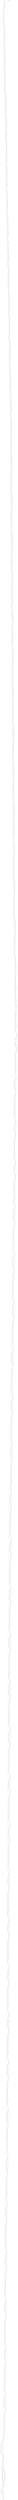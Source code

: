 digraph finite_state_machine {
    label = "mozjpeg.wasm - function 207"
    labelloc =  t
    labelfontsize = 16
    labelfontcolor = black
    labelfontname = "Helvetica"
    node [shape = doublecircle]; 0 E ;
    node [shape = circle];
    0 -> 1[label="block"];
    1 -> 2[label="block"];
    2 -> 3[label="if"];
    2 -> 4[label="~if"];
    3 -> 6[label="br"];
    4 -> 5[label="end"];
    5 -> 6[label="end"];
    6 -> 7[label="~br_if"];
    6 -> 12[label="br_if"];
    7 -> 8[label="if"];
    7 -> 8[label="~if"];
    8 -> 9[label="else"];
    9 -> 10[label="end"];
    10 -> 11[label="~br_if"];
    10 -> 12[label="br_if"];
    11 -> 12[label="end"];
    12 -> 13[label="block"];
    13 -> 14[label="~br_if"];
    13 -> 21[label="br_if"];
    14 -> 15[label="if"];
    14 -> 15[label="~if"];
    15 -> 16[label="else"];
    16 -> 17[label="end"];
    17 -> 18[label="if"];
    17 -> 19[label="~if"];
    18 -> 21[label="br"];
    19 -> 20[label="end"];
    20 -> 21[label="end"];
    21 -> 22[label="block"];
    22 -> 23[label="if"];
    22 -> 24[label="~if"];
    23 -> 42[label="br"];
    24 -> 25[label="end"];
    25 -> 26[label="block"];
    26 -> 27[label="~br_if"];
    26 -> 34[label="br_if"];
    27 -> 28[label="if"];
    27 -> 28[label="~if"];
    28 -> 29[label="else"];
    29 -> 30[label="end"];
    30 -> 31[label="if"];
    30 -> 32[label="~if"];
    31 -> 34[label="br"];
    32 -> 33[label="end"];
    33 -> 34[label="end"];
    34 -> 35[label="~br_if"];
    34 -> 42[label="br_if"];
    35 -> 36[label="if"];
    35 -> 36[label="~if"];
    36 -> 37[label="else"];
    37 -> 38[label="end"];
    38 -> 39[label="if"];
    38 -> 40[label="~if"];
    39 -> 42[label="br"];
    40 -> 41[label="end"];
    41 -> 42[label="end"];
    42 -> 43[label="block"];
    43 -> 44[label="if"];
    43 -> 45[label="~if"];
    44 -> 63[label="br"];
    45 -> 46[label="end"];
    46 -> 47[label="block"];
    47 -> 48[label="~br_if"];
    47 -> 55[label="br_if"];
    48 -> 49[label="if"];
    48 -> 49[label="~if"];
    49 -> 50[label="else"];
    50 -> 51[label="end"];
    51 -> 52[label="if"];
    51 -> 53[label="~if"];
    52 -> 55[label="br"];
    53 -> 54[label="end"];
    54 -> 55[label="end"];
    55 -> 56[label="~br_if"];
    55 -> 63[label="br_if"];
    56 -> 57[label="if"];
    56 -> 57[label="~if"];
    57 -> 58[label="else"];
    58 -> 59[label="end"];
    59 -> 60[label="if"];
    59 -> 61[label="~if"];
    60 -> 63[label="br"];
    61 -> 62[label="end"];
    62 -> 63[label="end"];
    63 -> 64[label="block"];
    64 -> 65[label="if"];
    64 -> 66[label="~if"];
    65 -> 84[label="br"];
    66 -> 67[label="end"];
    67 -> 68[label="block"];
    68 -> 69[label="~br_if"];
    68 -> 76[label="br_if"];
    69 -> 70[label="if"];
    69 -> 70[label="~if"];
    70 -> 71[label="else"];
    71 -> 72[label="end"];
    72 -> 73[label="if"];
    72 -> 74[label="~if"];
    73 -> 76[label="br"];
    74 -> 75[label="end"];
    75 -> 76[label="end"];
    76 -> 77[label="~br_if"];
    76 -> 84[label="br_if"];
    77 -> 78[label="if"];
    77 -> 78[label="~if"];
    78 -> 79[label="else"];
    79 -> 80[label="end"];
    80 -> 81[label="if"];
    80 -> 82[label="~if"];
    81 -> 84[label="br"];
    82 -> 83[label="end"];
    83 -> 84[label="end"];
    84 -> 85[label="block"];
    85 -> 86[label="if"];
    85 -> 87[label="~if"];
    86 -> 105[label="br"];
    87 -> 88[label="end"];
    88 -> 89[label="block"];
    89 -> 90[label="~br_if"];
    89 -> 97[label="br_if"];
    90 -> 91[label="if"];
    90 -> 91[label="~if"];
    91 -> 92[label="else"];
    92 -> 93[label="end"];
    93 -> 94[label="if"];
    93 -> 95[label="~if"];
    94 -> 97[label="br"];
    95 -> 96[label="end"];
    96 -> 97[label="end"];
    97 -> 98[label="~br_if"];
    97 -> 105[label="br_if"];
    98 -> 99[label="if"];
    98 -> 99[label="~if"];
    99 -> 100[label="else"];
    100 -> 101[label="end"];
    101 -> 102[label="if"];
    101 -> 103[label="~if"];
    102 -> 105[label="br"];
    103 -> 104[label="end"];
    104 -> 105[label="end"];
    105 -> 106[label="block"];
    106 -> 107[label="if"];
    106 -> 108[label="~if"];
    107 -> 126[label="br"];
    108 -> 109[label="end"];
    109 -> 110[label="block"];
    110 -> 111[label="~br_if"];
    110 -> 118[label="br_if"];
    111 -> 112[label="if"];
    111 -> 112[label="~if"];
    112 -> 113[label="else"];
    113 -> 114[label="end"];
    114 -> 115[label="if"];
    114 -> 116[label="~if"];
    115 -> 118[label="br"];
    116 -> 117[label="end"];
    117 -> 118[label="end"];
    118 -> 119[label="~br_if"];
    118 -> 126[label="br_if"];
    119 -> 120[label="if"];
    119 -> 120[label="~if"];
    120 -> 121[label="else"];
    121 -> 122[label="end"];
    122 -> 123[label="if"];
    122 -> 124[label="~if"];
    123 -> 126[label="br"];
    124 -> 125[label="end"];
    125 -> 126[label="end"];
    126 -> 127[label="block"];
    127 -> 128[label="if"];
    127 -> 129[label="~if"];
    128 -> 147[label="br"];
    129 -> 130[label="end"];
    130 -> 131[label="block"];
    131 -> 132[label="~br_if"];
    131 -> 139[label="br_if"];
    132 -> 133[label="if"];
    132 -> 133[label="~if"];
    133 -> 134[label="else"];
    134 -> 135[label="end"];
    135 -> 136[label="if"];
    135 -> 137[label="~if"];
    136 -> 139[label="br"];
    137 -> 138[label="end"];
    138 -> 139[label="end"];
    139 -> 140[label="~br_if"];
    139 -> 147[label="br_if"];
    140 -> 141[label="if"];
    140 -> 141[label="~if"];
    141 -> 142[label="else"];
    142 -> 143[label="end"];
    143 -> 144[label="if"];
    143 -> 145[label="~if"];
    144 -> 147[label="br"];
    145 -> 146[label="end"];
    146 -> 147[label="end"];
    147 -> 148[label="block"];
    148 -> 149[label="if"];
    148 -> 150[label="~if"];
    149 -> 168[label="br"];
    150 -> 151[label="end"];
    151 -> 152[label="block"];
    152 -> 153[label="~br_if"];
    152 -> 160[label="br_if"];
    153 -> 154[label="if"];
    153 -> 154[label="~if"];
    154 -> 155[label="else"];
    155 -> 156[label="end"];
    156 -> 157[label="if"];
    156 -> 158[label="~if"];
    157 -> 160[label="br"];
    158 -> 159[label="end"];
    159 -> 160[label="end"];
    160 -> 161[label="~br_if"];
    160 -> 168[label="br_if"];
    161 -> 162[label="if"];
    161 -> 162[label="~if"];
    162 -> 163[label="else"];
    163 -> 164[label="end"];
    164 -> 165[label="if"];
    164 -> 166[label="~if"];
    165 -> 168[label="br"];
    166 -> 167[label="end"];
    167 -> 168[label="end"];
    168 -> 169[label="block"];
    169 -> 170[label="if"];
    169 -> 171[label="~if"];
    170 -> 189[label="br"];
    171 -> 172[label="end"];
    172 -> 173[label="block"];
    173 -> 174[label="~br_if"];
    173 -> 181[label="br_if"];
    174 -> 175[label="if"];
    174 -> 175[label="~if"];
    175 -> 176[label="else"];
    176 -> 177[label="end"];
    177 -> 178[label="if"];
    177 -> 179[label="~if"];
    178 -> 181[label="br"];
    179 -> 180[label="end"];
    180 -> 181[label="end"];
    181 -> 182[label="~br_if"];
    181 -> 189[label="br_if"];
    182 -> 183[label="if"];
    182 -> 183[label="~if"];
    183 -> 184[label="else"];
    184 -> 185[label="end"];
    185 -> 186[label="if"];
    185 -> 187[label="~if"];
    186 -> 189[label="br"];
    187 -> 188[label="end"];
    188 -> 189[label="end"];
    189 -> 190[label="block"];
    190 -> 191[label="if"];
    190 -> 192[label="~if"];
    191 -> 210[label="br"];
    192 -> 193[label="end"];
    193 -> 194[label="block"];
    194 -> 195[label="~br_if"];
    194 -> 202[label="br_if"];
    195 -> 196[label="if"];
    195 -> 196[label="~if"];
    196 -> 197[label="else"];
    197 -> 198[label="end"];
    198 -> 199[label="if"];
    198 -> 200[label="~if"];
    199 -> 202[label="br"];
    200 -> 201[label="end"];
    201 -> 202[label="end"];
    202 -> 203[label="~br_if"];
    202 -> 210[label="br_if"];
    203 -> 204[label="if"];
    203 -> 204[label="~if"];
    204 -> 205[label="else"];
    205 -> 206[label="end"];
    206 -> 207[label="if"];
    206 -> 208[label="~if"];
    207 -> 210[label="br"];
    208 -> 209[label="end"];
    209 -> 210[label="end"];
    210 -> 211[label="block"];
    211 -> 212[label="if"];
    211 -> 213[label="~if"];
    212 -> 231[label="br"];
    213 -> 214[label="end"];
    214 -> 215[label="block"];
    215 -> 216[label="~br_if"];
    215 -> 223[label="br_if"];
    216 -> 217[label="if"];
    216 -> 217[label="~if"];
    217 -> 218[label="else"];
    218 -> 219[label="end"];
    219 -> 220[label="if"];
    219 -> 221[label="~if"];
    220 -> 223[label="br"];
    221 -> 222[label="end"];
    222 -> 223[label="end"];
    223 -> 224[label="~br_if"];
    223 -> 231[label="br_if"];
    224 -> 225[label="if"];
    224 -> 225[label="~if"];
    225 -> 226[label="else"];
    226 -> 227[label="end"];
    227 -> 228[label="if"];
    227 -> 229[label="~if"];
    228 -> 231[label="br"];
    229 -> 230[label="end"];
    230 -> 231[label="end"];
    231 -> 232[label="block"];
    232 -> 233[label="if"];
    232 -> 234[label="~if"];
    233 -> 252[label="br"];
    234 -> 235[label="end"];
    235 -> 236[label="block"];
    236 -> 237[label="~br_if"];
    236 -> 244[label="br_if"];
    237 -> 238[label="if"];
    237 -> 238[label="~if"];
    238 -> 239[label="else"];
    239 -> 240[label="end"];
    240 -> 241[label="if"];
    240 -> 242[label="~if"];
    241 -> 244[label="br"];
    242 -> 243[label="end"];
    243 -> 244[label="end"];
    244 -> 245[label="~br_if"];
    244 -> 252[label="br_if"];
    245 -> 246[label="if"];
    245 -> 246[label="~if"];
    246 -> 247[label="else"];
    247 -> 248[label="end"];
    248 -> 249[label="if"];
    248 -> 250[label="~if"];
    249 -> 252[label="br"];
    250 -> 251[label="end"];
    251 -> 252[label="end"];
    252 -> 253[label="block"];
    253 -> 254[label="if"];
    253 -> 255[label="~if"];
    254 -> 273[label="br"];
    255 -> 256[label="end"];
    256 -> 257[label="block"];
    257 -> 258[label="~br_if"];
    257 -> 265[label="br_if"];
    258 -> 259[label="if"];
    258 -> 259[label="~if"];
    259 -> 260[label="else"];
    260 -> 261[label="end"];
    261 -> 262[label="if"];
    261 -> 263[label="~if"];
    262 -> 265[label="br"];
    263 -> 264[label="end"];
    264 -> 265[label="end"];
    265 -> 266[label="~br_if"];
    265 -> 273[label="br_if"];
    266 -> 267[label="if"];
    266 -> 267[label="~if"];
    267 -> 268[label="else"];
    268 -> 269[label="end"];
    269 -> 270[label="if"];
    269 -> 271[label="~if"];
    270 -> 273[label="br"];
    271 -> 272[label="end"];
    272 -> 273[label="end"];
    273 -> 274[label="block"];
    274 -> 275[label="if"];
    274 -> 276[label="~if"];
    275 -> 294[label="br"];
    276 -> 277[label="end"];
    277 -> 278[label="block"];
    278 -> 279[label="~br_if"];
    278 -> 286[label="br_if"];
    279 -> 280[label="if"];
    279 -> 280[label="~if"];
    280 -> 281[label="else"];
    281 -> 282[label="end"];
    282 -> 283[label="if"];
    282 -> 284[label="~if"];
    283 -> 286[label="br"];
    284 -> 285[label="end"];
    285 -> 286[label="end"];
    286 -> 287[label="~br_if"];
    286 -> 294[label="br_if"];
    287 -> 288[label="if"];
    287 -> 288[label="~if"];
    288 -> 289[label="else"];
    289 -> 290[label="end"];
    290 -> 291[label="if"];
    290 -> 292[label="~if"];
    291 -> 294[label="br"];
    292 -> 293[label="end"];
    293 -> 294[label="end"];
    294 -> 295[label="block"];
    295 -> 296[label="if"];
    295 -> 297[label="~if"];
    296 -> 315[label="br"];
    297 -> 298[label="end"];
    298 -> 299[label="block"];
    299 -> 300[label="~br_if"];
    299 -> 307[label="br_if"];
    300 -> 301[label="if"];
    300 -> 301[label="~if"];
    301 -> 302[label="else"];
    302 -> 303[label="end"];
    303 -> 304[label="if"];
    303 -> 305[label="~if"];
    304 -> 307[label="br"];
    305 -> 306[label="end"];
    306 -> 307[label="end"];
    307 -> 308[label="~br_if"];
    307 -> 315[label="br_if"];
    308 -> 309[label="if"];
    308 -> 309[label="~if"];
    309 -> 310[label="else"];
    310 -> 311[label="end"];
    311 -> 312[label="if"];
    311 -> 313[label="~if"];
    312 -> 315[label="br"];
    313 -> 314[label="end"];
    314 -> 315[label="end"];
    315 -> 316[label="block"];
    316 -> 317[label="if"];
    316 -> 318[label="~if"];
    317 -> 336[label="br"];
    318 -> 319[label="end"];
    319 -> 320[label="block"];
    320 -> 321[label="~br_if"];
    320 -> 328[label="br_if"];
    321 -> 322[label="if"];
    321 -> 322[label="~if"];
    322 -> 323[label="else"];
    323 -> 324[label="end"];
    324 -> 325[label="if"];
    324 -> 326[label="~if"];
    325 -> 328[label="br"];
    326 -> 327[label="end"];
    327 -> 328[label="end"];
    328 -> 329[label="~br_if"];
    328 -> 336[label="br_if"];
    329 -> 330[label="if"];
    329 -> 330[label="~if"];
    330 -> 331[label="else"];
    331 -> 332[label="end"];
    332 -> 333[label="if"];
    332 -> 334[label="~if"];
    333 -> 336[label="br"];
    334 -> 335[label="end"];
    335 -> 336[label="end"];
    336 -> 337[label="block"];
    337 -> 338[label="if"];
    337 -> 339[label="~if"];
    338 -> 357[label="br"];
    339 -> 340[label="end"];
    340 -> 341[label="block"];
    341 -> 342[label="~br_if"];
    341 -> 349[label="br_if"];
    342 -> 343[label="if"];
    342 -> 343[label="~if"];
    343 -> 344[label="else"];
    344 -> 345[label="end"];
    345 -> 346[label="if"];
    345 -> 347[label="~if"];
    346 -> 349[label="br"];
    347 -> 348[label="end"];
    348 -> 349[label="end"];
    349 -> 350[label="~br_if"];
    349 -> 357[label="br_if"];
    350 -> 351[label="if"];
    350 -> 351[label="~if"];
    351 -> 352[label="else"];
    352 -> 353[label="end"];
    353 -> 354[label="if"];
    353 -> 355[label="~if"];
    354 -> 357[label="br"];
    355 -> 356[label="end"];
    356 -> 357[label="end"];
    357 -> 358[label="block"];
    358 -> 359[label="if"];
    358 -> 360[label="~if"];
    359 -> 388[label="br"];
    360 -> 361[label="end"];
    361 -> 362[label="block"];
    362 -> 363[label="~br_if"];
    362 -> 371[label="br_if"];
    363 -> 364[label="~br_if"];
    363 -> 371[label="br_if"];
    364 -> 365[label="if"];
    364 -> 365[label="~if"];
    365 -> 366[label="else"];
    366 -> 367[label="end"];
    367 -> 368[label="if"];
    367 -> 369[label="~if"];
    368 -> 371[label="br"];
    369 -> 370[label="end"];
    370 -> 371[label="end"];
    371 -> 372[label="block"];
    372 -> 373[label="~br_if"];
    372 -> 380[label="br_if"];
    373 -> 374[label="if"];
    373 -> 374[label="~if"];
    374 -> 375[label="else"];
    375 -> 376[label="end"];
    376 -> 377[label="if"];
    376 -> 378[label="~if"];
    377 -> 380[label="br"];
    378 -> 379[label="end"];
    379 -> 380[label="end"];
    380 -> 381[label="~br_if"];
    380 -> 388[label="br_if"];
    381 -> 382[label="if"];
    381 -> 382[label="~if"];
    382 -> 383[label="else"];
    383 -> 384[label="end"];
    384 -> 385[label="if"];
    384 -> 386[label="~if"];
    385 -> 388[label="br"];
    386 -> 387[label="end"];
    387 -> 388[label="end"];
    388 -> 389[label="block"];
    389 -> 390[label="if"];
    389 -> 391[label="~if"];
    390 -> 420[label="br"];
    391 -> 392[label="end"];
    392 -> 393[label="if"];
    392 -> 402[label="~if"];
    393 -> 394[label="block"];
    394 -> 395[label="~br_if"];
    394 -> 402[label="br_if"];
    395 -> 396[label="if"];
    395 -> 396[label="~if"];
    396 -> 397[label="else"];
    397 -> 398[label="end"];
    398 -> 399[label="if"];
    398 -> 400[label="~if"];
    399 -> 402[label="br"];
    400 -> 401[label="end"];
    401 -> 402[label="end"];
    402 -> 403[label="end"];
    403 -> 404[label="block"];
    404 -> 405[label="~br_if"];
    404 -> 412[label="br_if"];
    405 -> 406[label="if"];
    405 -> 406[label="~if"];
    406 -> 407[label="else"];
    407 -> 408[label="end"];
    408 -> 409[label="if"];
    408 -> 410[label="~if"];
    409 -> 412[label="br"];
    410 -> 411[label="end"];
    411 -> 412[label="end"];
    412 -> 413[label="~br_if"];
    412 -> 420[label="br_if"];
    413 -> 414[label="if"];
    413 -> 414[label="~if"];
    414 -> 415[label="else"];
    415 -> 416[label="end"];
    416 -> 417[label="if"];
    416 -> 418[label="~if"];
    417 -> 420[label="br"];
    418 -> 419[label="end"];
    419 -> 420[label="end"];
    420 -> 421[label="block"];
    421 -> 422[label="if"];
    421 -> 423[label="~if"];
    422 -> 452[label="br"];
    423 -> 424[label="end"];
    424 -> 425[label="if"];
    424 -> 434[label="~if"];
    425 -> 426[label="block"];
    426 -> 427[label="~br_if"];
    426 -> 434[label="br_if"];
    427 -> 428[label="if"];
    427 -> 428[label="~if"];
    428 -> 429[label="else"];
    429 -> 430[label="end"];
    430 -> 431[label="if"];
    430 -> 432[label="~if"];
    431 -> 434[label="br"];
    432 -> 433[label="end"];
    433 -> 434[label="end"];
    434 -> 435[label="end"];
    435 -> 436[label="block"];
    436 -> 437[label="~br_if"];
    436 -> 444[label="br_if"];
    437 -> 438[label="if"];
    437 -> 438[label="~if"];
    438 -> 439[label="else"];
    439 -> 440[label="end"];
    440 -> 441[label="if"];
    440 -> 442[label="~if"];
    441 -> 444[label="br"];
    442 -> 443[label="end"];
    443 -> 444[label="end"];
    444 -> 445[label="~br_if"];
    444 -> 452[label="br_if"];
    445 -> 446[label="if"];
    445 -> 446[label="~if"];
    446 -> 447[label="else"];
    447 -> 448[label="end"];
    448 -> 449[label="if"];
    448 -> 450[label="~if"];
    449 -> 452[label="br"];
    450 -> 451[label="end"];
    451 -> 452[label="end"];
    452 -> 453[label="block"];
    453 -> 454[label="if"];
    453 -> 455[label="~if"];
    454 -> 484[label="br"];
    455 -> 456[label="end"];
    456 -> 457[label="if"];
    456 -> 466[label="~if"];
    457 -> 458[label="block"];
    458 -> 459[label="~br_if"];
    458 -> 466[label="br_if"];
    459 -> 460[label="if"];
    459 -> 460[label="~if"];
    460 -> 461[label="else"];
    461 -> 462[label="end"];
    462 -> 463[label="if"];
    462 -> 464[label="~if"];
    463 -> 466[label="br"];
    464 -> 465[label="end"];
    465 -> 466[label="end"];
    466 -> 467[label="end"];
    467 -> 468[label="block"];
    468 -> 469[label="~br_if"];
    468 -> 476[label="br_if"];
    469 -> 470[label="if"];
    469 -> 470[label="~if"];
    470 -> 471[label="else"];
    471 -> 472[label="end"];
    472 -> 473[label="if"];
    472 -> 474[label="~if"];
    473 -> 476[label="br"];
    474 -> 475[label="end"];
    475 -> 476[label="end"];
    476 -> 477[label="~br_if"];
    476 -> 484[label="br_if"];
    477 -> 478[label="if"];
    477 -> 478[label="~if"];
    478 -> 479[label="else"];
    479 -> 480[label="end"];
    480 -> 481[label="if"];
    480 -> 482[label="~if"];
    481 -> 484[label="br"];
    482 -> 483[label="end"];
    483 -> 484[label="end"];
    484 -> 485[label="block"];
    485 -> 486[label="if"];
    485 -> 487[label="~if"];
    486 -> 516[label="br"];
    487 -> 488[label="end"];
    488 -> 489[label="if"];
    488 -> 498[label="~if"];
    489 -> 490[label="block"];
    490 -> 491[label="~br_if"];
    490 -> 498[label="br_if"];
    491 -> 492[label="if"];
    491 -> 492[label="~if"];
    492 -> 493[label="else"];
    493 -> 494[label="end"];
    494 -> 495[label="if"];
    494 -> 496[label="~if"];
    495 -> 498[label="br"];
    496 -> 497[label="end"];
    497 -> 498[label="end"];
    498 -> 499[label="end"];
    499 -> 500[label="block"];
    500 -> 501[label="~br_if"];
    500 -> 508[label="br_if"];
    501 -> 502[label="if"];
    501 -> 502[label="~if"];
    502 -> 503[label="else"];
    503 -> 504[label="end"];
    504 -> 505[label="if"];
    504 -> 506[label="~if"];
    505 -> 508[label="br"];
    506 -> 507[label="end"];
    507 -> 508[label="end"];
    508 -> 509[label="~br_if"];
    508 -> 516[label="br_if"];
    509 -> 510[label="if"];
    509 -> 510[label="~if"];
    510 -> 511[label="else"];
    511 -> 512[label="end"];
    512 -> 513[label="if"];
    512 -> 514[label="~if"];
    513 -> 516[label="br"];
    514 -> 515[label="end"];
    515 -> 516[label="end"];
    516 -> 517[label="block"];
    517 -> 518[label="if"];
    517 -> 519[label="~if"];
    518 -> 548[label="br"];
    519 -> 520[label="end"];
    520 -> 521[label="if"];
    520 -> 530[label="~if"];
    521 -> 522[label="block"];
    522 -> 523[label="~br_if"];
    522 -> 530[label="br_if"];
    523 -> 524[label="if"];
    523 -> 524[label="~if"];
    524 -> 525[label="else"];
    525 -> 526[label="end"];
    526 -> 527[label="if"];
    526 -> 528[label="~if"];
    527 -> 530[label="br"];
    528 -> 529[label="end"];
    529 -> 530[label="end"];
    530 -> 531[label="end"];
    531 -> 532[label="block"];
    532 -> 533[label="~br_if"];
    532 -> 540[label="br_if"];
    533 -> 534[label="if"];
    533 -> 534[label="~if"];
    534 -> 535[label="else"];
    535 -> 536[label="end"];
    536 -> 537[label="if"];
    536 -> 538[label="~if"];
    537 -> 540[label="br"];
    538 -> 539[label="end"];
    539 -> 540[label="end"];
    540 -> 541[label="~br_if"];
    540 -> 548[label="br_if"];
    541 -> 542[label="if"];
    541 -> 542[label="~if"];
    542 -> 543[label="else"];
    543 -> 544[label="end"];
    544 -> 545[label="if"];
    544 -> 546[label="~if"];
    545 -> 548[label="br"];
    546 -> 547[label="end"];
    547 -> 548[label="end"];
    548 -> 549[label="block"];
    549 -> 550[label="if"];
    549 -> 551[label="~if"];
    550 -> 580[label="br"];
    551 -> 552[label="end"];
    552 -> 553[label="if"];
    552 -> 562[label="~if"];
    553 -> 554[label="block"];
    554 -> 555[label="~br_if"];
    554 -> 562[label="br_if"];
    555 -> 556[label="if"];
    555 -> 556[label="~if"];
    556 -> 557[label="else"];
    557 -> 558[label="end"];
    558 -> 559[label="if"];
    558 -> 560[label="~if"];
    559 -> 562[label="br"];
    560 -> 561[label="end"];
    561 -> 562[label="end"];
    562 -> 563[label="end"];
    563 -> 564[label="block"];
    564 -> 565[label="~br_if"];
    564 -> 572[label="br_if"];
    565 -> 566[label="if"];
    565 -> 566[label="~if"];
    566 -> 567[label="else"];
    567 -> 568[label="end"];
    568 -> 569[label="if"];
    568 -> 570[label="~if"];
    569 -> 572[label="br"];
    570 -> 571[label="end"];
    571 -> 572[label="end"];
    572 -> 573[label="~br_if"];
    572 -> 580[label="br_if"];
    573 -> 574[label="if"];
    573 -> 574[label="~if"];
    574 -> 575[label="else"];
    575 -> 576[label="end"];
    576 -> 577[label="if"];
    576 -> 578[label="~if"];
    577 -> 580[label="br"];
    578 -> 579[label="end"];
    579 -> 580[label="end"];
    580 -> 581[label="block"];
    581 -> 582[label="if"];
    581 -> 583[label="~if"];
    582 -> 612[label="br"];
    583 -> 584[label="end"];
    584 -> 585[label="if"];
    584 -> 594[label="~if"];
    585 -> 586[label="block"];
    586 -> 587[label="~br_if"];
    586 -> 594[label="br_if"];
    587 -> 588[label="if"];
    587 -> 588[label="~if"];
    588 -> 589[label="else"];
    589 -> 590[label="end"];
    590 -> 591[label="if"];
    590 -> 592[label="~if"];
    591 -> 594[label="br"];
    592 -> 593[label="end"];
    593 -> 594[label="end"];
    594 -> 595[label="end"];
    595 -> 596[label="block"];
    596 -> 597[label="~br_if"];
    596 -> 604[label="br_if"];
    597 -> 598[label="if"];
    597 -> 598[label="~if"];
    598 -> 599[label="else"];
    599 -> 600[label="end"];
    600 -> 601[label="if"];
    600 -> 602[label="~if"];
    601 -> 604[label="br"];
    602 -> 603[label="end"];
    603 -> 604[label="end"];
    604 -> 605[label="~br_if"];
    604 -> 612[label="br_if"];
    605 -> 606[label="if"];
    605 -> 606[label="~if"];
    606 -> 607[label="else"];
    607 -> 608[label="end"];
    608 -> 609[label="if"];
    608 -> 610[label="~if"];
    609 -> 612[label="br"];
    610 -> 611[label="end"];
    611 -> 612[label="end"];
    612 -> 613[label="block"];
    613 -> 614[label="if"];
    613 -> 615[label="~if"];
    614 -> 644[label="br"];
    615 -> 616[label="end"];
    616 -> 617[label="if"];
    616 -> 626[label="~if"];
    617 -> 618[label="block"];
    618 -> 619[label="~br_if"];
    618 -> 626[label="br_if"];
    619 -> 620[label="if"];
    619 -> 620[label="~if"];
    620 -> 621[label="else"];
    621 -> 622[label="end"];
    622 -> 623[label="if"];
    622 -> 624[label="~if"];
    623 -> 626[label="br"];
    624 -> 625[label="end"];
    625 -> 626[label="end"];
    626 -> 627[label="end"];
    627 -> 628[label="block"];
    628 -> 629[label="~br_if"];
    628 -> 636[label="br_if"];
    629 -> 630[label="if"];
    629 -> 630[label="~if"];
    630 -> 631[label="else"];
    631 -> 632[label="end"];
    632 -> 633[label="if"];
    632 -> 634[label="~if"];
    633 -> 636[label="br"];
    634 -> 635[label="end"];
    635 -> 636[label="end"];
    636 -> 637[label="~br_if"];
    636 -> 644[label="br_if"];
    637 -> 638[label="if"];
    637 -> 638[label="~if"];
    638 -> 639[label="else"];
    639 -> 640[label="end"];
    640 -> 641[label="if"];
    640 -> 642[label="~if"];
    641 -> 644[label="br"];
    642 -> 643[label="end"];
    643 -> 644[label="end"];
    644 -> 645[label="block"];
    645 -> 646[label="if"];
    645 -> 647[label="~if"];
    646 -> 676[label="br"];
    647 -> 648[label="end"];
    648 -> 649[label="if"];
    648 -> 658[label="~if"];
    649 -> 650[label="block"];
    650 -> 651[label="~br_if"];
    650 -> 658[label="br_if"];
    651 -> 652[label="if"];
    651 -> 652[label="~if"];
    652 -> 653[label="else"];
    653 -> 654[label="end"];
    654 -> 655[label="if"];
    654 -> 656[label="~if"];
    655 -> 658[label="br"];
    656 -> 657[label="end"];
    657 -> 658[label="end"];
    658 -> 659[label="end"];
    659 -> 660[label="block"];
    660 -> 661[label="~br_if"];
    660 -> 668[label="br_if"];
    661 -> 662[label="if"];
    661 -> 662[label="~if"];
    662 -> 663[label="else"];
    663 -> 664[label="end"];
    664 -> 665[label="if"];
    664 -> 666[label="~if"];
    665 -> 668[label="br"];
    666 -> 667[label="end"];
    667 -> 668[label="end"];
    668 -> 669[label="~br_if"];
    668 -> 676[label="br_if"];
    669 -> 670[label="if"];
    669 -> 670[label="~if"];
    670 -> 671[label="else"];
    671 -> 672[label="end"];
    672 -> 673[label="if"];
    672 -> 674[label="~if"];
    673 -> 676[label="br"];
    674 -> 675[label="end"];
    675 -> 676[label="end"];
    676 -> 677[label="block"];
    677 -> 678[label="if"];
    677 -> 679[label="~if"];
    678 -> 708[label="br"];
    679 -> 680[label="end"];
    680 -> 681[label="if"];
    680 -> 690[label="~if"];
    681 -> 682[label="block"];
    682 -> 683[label="~br_if"];
    682 -> 690[label="br_if"];
    683 -> 684[label="if"];
    683 -> 684[label="~if"];
    684 -> 685[label="else"];
    685 -> 686[label="end"];
    686 -> 687[label="if"];
    686 -> 688[label="~if"];
    687 -> 690[label="br"];
    688 -> 689[label="end"];
    689 -> 690[label="end"];
    690 -> 691[label="end"];
    691 -> 692[label="block"];
    692 -> 693[label="~br_if"];
    692 -> 700[label="br_if"];
    693 -> 694[label="if"];
    693 -> 694[label="~if"];
    694 -> 695[label="else"];
    695 -> 696[label="end"];
    696 -> 697[label="if"];
    696 -> 698[label="~if"];
    697 -> 700[label="br"];
    698 -> 699[label="end"];
    699 -> 700[label="end"];
    700 -> 701[label="~br_if"];
    700 -> 708[label="br_if"];
    701 -> 702[label="if"];
    701 -> 702[label="~if"];
    702 -> 703[label="else"];
    703 -> 704[label="end"];
    704 -> 705[label="if"];
    704 -> 706[label="~if"];
    705 -> 708[label="br"];
    706 -> 707[label="end"];
    707 -> 708[label="end"];
    708 -> 709[label="block"];
    709 -> 710[label="if"];
    709 -> 711[label="~if"];
    710 -> 740[label="br"];
    711 -> 712[label="end"];
    712 -> 713[label="if"];
    712 -> 722[label="~if"];
    713 -> 714[label="block"];
    714 -> 715[label="~br_if"];
    714 -> 722[label="br_if"];
    715 -> 716[label="if"];
    715 -> 716[label="~if"];
    716 -> 717[label="else"];
    717 -> 718[label="end"];
    718 -> 719[label="if"];
    718 -> 720[label="~if"];
    719 -> 722[label="br"];
    720 -> 721[label="end"];
    721 -> 722[label="end"];
    722 -> 723[label="end"];
    723 -> 724[label="block"];
    724 -> 725[label="~br_if"];
    724 -> 732[label="br_if"];
    725 -> 726[label="if"];
    725 -> 726[label="~if"];
    726 -> 727[label="else"];
    727 -> 728[label="end"];
    728 -> 729[label="if"];
    728 -> 730[label="~if"];
    729 -> 732[label="br"];
    730 -> 731[label="end"];
    731 -> 732[label="end"];
    732 -> 733[label="~br_if"];
    732 -> 740[label="br_if"];
    733 -> 734[label="if"];
    733 -> 734[label="~if"];
    734 -> 735[label="else"];
    735 -> 736[label="end"];
    736 -> 737[label="if"];
    736 -> 738[label="~if"];
    737 -> 740[label="br"];
    738 -> 739[label="end"];
    739 -> 740[label="end"];
    740 -> 741[label="block"];
    741 -> 742[label="if"];
    741 -> 743[label="~if"];
    742 -> 772[label="br"];
    743 -> 744[label="end"];
    744 -> 745[label="if"];
    744 -> 754[label="~if"];
    745 -> 746[label="block"];
    746 -> 747[label="~br_if"];
    746 -> 754[label="br_if"];
    747 -> 748[label="if"];
    747 -> 748[label="~if"];
    748 -> 749[label="else"];
    749 -> 750[label="end"];
    750 -> 751[label="if"];
    750 -> 752[label="~if"];
    751 -> 754[label="br"];
    752 -> 753[label="end"];
    753 -> 754[label="end"];
    754 -> 755[label="end"];
    755 -> 756[label="block"];
    756 -> 757[label="~br_if"];
    756 -> 764[label="br_if"];
    757 -> 758[label="if"];
    757 -> 758[label="~if"];
    758 -> 759[label="else"];
    759 -> 760[label="end"];
    760 -> 761[label="if"];
    760 -> 762[label="~if"];
    761 -> 764[label="br"];
    762 -> 763[label="end"];
    763 -> 764[label="end"];
    764 -> 765[label="~br_if"];
    764 -> 772[label="br_if"];
    765 -> 766[label="if"];
    765 -> 766[label="~if"];
    766 -> 767[label="else"];
    767 -> 768[label="end"];
    768 -> 769[label="if"];
    768 -> 770[label="~if"];
    769 -> 772[label="br"];
    770 -> 771[label="end"];
    771 -> 772[label="end"];
    772 -> 773[label="block"];
    773 -> 774[label="if"];
    773 -> 775[label="~if"];
    774 -> 804[label="br"];
    775 -> 776[label="end"];
    776 -> 777[label="if"];
    776 -> 786[label="~if"];
    777 -> 778[label="block"];
    778 -> 779[label="~br_if"];
    778 -> 786[label="br_if"];
    779 -> 780[label="if"];
    779 -> 780[label="~if"];
    780 -> 781[label="else"];
    781 -> 782[label="end"];
    782 -> 783[label="if"];
    782 -> 784[label="~if"];
    783 -> 786[label="br"];
    784 -> 785[label="end"];
    785 -> 786[label="end"];
    786 -> 787[label="end"];
    787 -> 788[label="block"];
    788 -> 789[label="~br_if"];
    788 -> 796[label="br_if"];
    789 -> 790[label="if"];
    789 -> 790[label="~if"];
    790 -> 791[label="else"];
    791 -> 792[label="end"];
    792 -> 793[label="if"];
    792 -> 794[label="~if"];
    793 -> 796[label="br"];
    794 -> 795[label="end"];
    795 -> 796[label="end"];
    796 -> 797[label="~br_if"];
    796 -> 804[label="br_if"];
    797 -> 798[label="if"];
    797 -> 798[label="~if"];
    798 -> 799[label="else"];
    799 -> 800[label="end"];
    800 -> 801[label="if"];
    800 -> 802[label="~if"];
    801 -> 804[label="br"];
    802 -> 803[label="end"];
    803 -> 804[label="end"];
    804 -> 805[label="block"];
    805 -> 806[label="if"];
    805 -> 807[label="~if"];
    806 -> 836[label="br"];
    807 -> 808[label="end"];
    808 -> 809[label="if"];
    808 -> 818[label="~if"];
    809 -> 810[label="block"];
    810 -> 811[label="~br_if"];
    810 -> 818[label="br_if"];
    811 -> 812[label="if"];
    811 -> 812[label="~if"];
    812 -> 813[label="else"];
    813 -> 814[label="end"];
    814 -> 815[label="if"];
    814 -> 816[label="~if"];
    815 -> 818[label="br"];
    816 -> 817[label="end"];
    817 -> 818[label="end"];
    818 -> 819[label="end"];
    819 -> 820[label="block"];
    820 -> 821[label="~br_if"];
    820 -> 828[label="br_if"];
    821 -> 822[label="if"];
    821 -> 822[label="~if"];
    822 -> 823[label="else"];
    823 -> 824[label="end"];
    824 -> 825[label="if"];
    824 -> 826[label="~if"];
    825 -> 828[label="br"];
    826 -> 827[label="end"];
    827 -> 828[label="end"];
    828 -> 829[label="~br_if"];
    828 -> 836[label="br_if"];
    829 -> 830[label="if"];
    829 -> 830[label="~if"];
    830 -> 831[label="else"];
    831 -> 832[label="end"];
    832 -> 833[label="if"];
    832 -> 834[label="~if"];
    833 -> 836[label="br"];
    834 -> 835[label="end"];
    835 -> 836[label="end"];
    836 -> 837[label="block"];
    837 -> 838[label="if"];
    837 -> 839[label="~if"];
    838 -> 868[label="br"];
    839 -> 840[label="end"];
    840 -> 841[label="if"];
    840 -> 850[label="~if"];
    841 -> 842[label="block"];
    842 -> 843[label="~br_if"];
    842 -> 850[label="br_if"];
    843 -> 844[label="if"];
    843 -> 844[label="~if"];
    844 -> 845[label="else"];
    845 -> 846[label="end"];
    846 -> 847[label="if"];
    846 -> 848[label="~if"];
    847 -> 850[label="br"];
    848 -> 849[label="end"];
    849 -> 850[label="end"];
    850 -> 851[label="end"];
    851 -> 852[label="block"];
    852 -> 853[label="~br_if"];
    852 -> 860[label="br_if"];
    853 -> 854[label="if"];
    853 -> 854[label="~if"];
    854 -> 855[label="else"];
    855 -> 856[label="end"];
    856 -> 857[label="if"];
    856 -> 858[label="~if"];
    857 -> 860[label="br"];
    858 -> 859[label="end"];
    859 -> 860[label="end"];
    860 -> 861[label="~br_if"];
    860 -> 868[label="br_if"];
    861 -> 862[label="if"];
    861 -> 862[label="~if"];
    862 -> 863[label="else"];
    863 -> 864[label="end"];
    864 -> 865[label="if"];
    864 -> 866[label="~if"];
    865 -> 868[label="br"];
    866 -> 867[label="end"];
    867 -> 868[label="end"];
    868 -> 869[label="block"];
    869 -> 870[label="if"];
    869 -> 871[label="~if"];
    870 -> 903[label="br"];
    871 -> 872[label="end"];
    872 -> 873[label="if"];
    872 -> 885[label="~if"];
    873 -> 874[label="loop"];
    874 -> 875[label="block"];
    875 -> 876[label="~br_if"];
    875 -> 883[label="br_if"];
    876 -> 877[label="if"];
    876 -> 877[label="~if"];
    877 -> 878[label="else"];
    878 -> 879[label="end"];
    879 -> 880[label="if"];
    879 -> 881[label="~if"];
    880 -> 883[label="br"];
    881 -> 882[label="end"];
    882 -> 883[label="end"];
    883 -> 884[label="~br_if"];
    883 -> 874[color="red" fontcolor="red" label="br_if"];
    884 -> 885[label="end"];
    885 -> 886[label="end"];
    886 -> 887[label="block"];
    887 -> 888[label="~br_if"];
    887 -> 895[label="br_if"];
    888 -> 889[label="if"];
    888 -> 889[label="~if"];
    889 -> 890[label="else"];
    890 -> 891[label="end"];
    891 -> 892[label="if"];
    891 -> 893[label="~if"];
    892 -> 895[label="br"];
    893 -> 894[label="end"];
    894 -> 895[label="end"];
    895 -> 896[label="~br_if"];
    895 -> 903[label="br_if"];
    896 -> 897[label="if"];
    896 -> 897[label="~if"];
    897 -> 898[label="else"];
    898 -> 899[label="end"];
    899 -> 900[label="if"];
    899 -> 901[label="~if"];
    900 -> 903[label="br"];
    901 -> 902[label="end"];
    902 -> 903[label="end"];
    903 -> 904[label="block"];
    904 -> 905[label="if"];
    904 -> 906[label="~if"];
    905 -> 938[label="br"];
    906 -> 907[label="end"];
    907 -> 908[label="if"];
    907 -> 920[label="~if"];
    908 -> 909[label="loop"];
    909 -> 910[label="block"];
    910 -> 911[label="~br_if"];
    910 -> 918[label="br_if"];
    911 -> 912[label="if"];
    911 -> 912[label="~if"];
    912 -> 913[label="else"];
    913 -> 914[label="end"];
    914 -> 915[label="if"];
    914 -> 916[label="~if"];
    915 -> 918[label="br"];
    916 -> 917[label="end"];
    917 -> 918[label="end"];
    918 -> 919[label="~br_if"];
    918 -> 909[color="red" fontcolor="red" label="br_if"];
    919 -> 920[label="end"];
    920 -> 921[label="end"];
    921 -> 922[label="block"];
    922 -> 923[label="~br_if"];
    922 -> 930[label="br_if"];
    923 -> 924[label="if"];
    923 -> 924[label="~if"];
    924 -> 925[label="else"];
    925 -> 926[label="end"];
    926 -> 927[label="if"];
    926 -> 928[label="~if"];
    927 -> 930[label="br"];
    928 -> 929[label="end"];
    929 -> 930[label="end"];
    930 -> 931[label="~br_if"];
    930 -> 938[label="br_if"];
    931 -> 932[label="if"];
    931 -> 932[label="~if"];
    932 -> 933[label="else"];
    933 -> 934[label="end"];
    934 -> 935[label="if"];
    934 -> 936[label="~if"];
    935 -> 938[label="br"];
    936 -> 937[label="end"];
    937 -> 938[label="end"];
    938 -> 939[label="block"];
    939 -> 940[label="if"];
    939 -> 941[label="~if"];
    940 -> 973[label="br"];
    941 -> 942[label="end"];
    942 -> 943[label="if"];
    942 -> 955[label="~if"];
    943 -> 944[label="loop"];
    944 -> 945[label="block"];
    945 -> 946[label="~br_if"];
    945 -> 953[label="br_if"];
    946 -> 947[label="if"];
    946 -> 947[label="~if"];
    947 -> 948[label="else"];
    948 -> 949[label="end"];
    949 -> 950[label="if"];
    949 -> 951[label="~if"];
    950 -> 953[label="br"];
    951 -> 952[label="end"];
    952 -> 953[label="end"];
    953 -> 954[label="~br_if"];
    953 -> 944[color="red" fontcolor="red" label="br_if"];
    954 -> 955[label="end"];
    955 -> 956[label="end"];
    956 -> 957[label="block"];
    957 -> 958[label="~br_if"];
    957 -> 965[label="br_if"];
    958 -> 959[label="if"];
    958 -> 959[label="~if"];
    959 -> 960[label="else"];
    960 -> 961[label="end"];
    961 -> 962[label="if"];
    961 -> 963[label="~if"];
    962 -> 965[label="br"];
    963 -> 964[label="end"];
    964 -> 965[label="end"];
    965 -> 966[label="~br_if"];
    965 -> 973[label="br_if"];
    966 -> 967[label="if"];
    966 -> 967[label="~if"];
    967 -> 968[label="else"];
    968 -> 969[label="end"];
    969 -> 970[label="if"];
    969 -> 971[label="~if"];
    970 -> 973[label="br"];
    971 -> 972[label="end"];
    972 -> 973[label="end"];
    973 -> 974[label="block"];
    974 -> 975[label="if"];
    974 -> 976[label="~if"];
    975 -> 1008[label="br"];
    976 -> 977[label="end"];
    977 -> 978[label="if"];
    977 -> 990[label="~if"];
    978 -> 979[label="loop"];
    979 -> 980[label="block"];
    980 -> 981[label="~br_if"];
    980 -> 988[label="br_if"];
    981 -> 982[label="if"];
    981 -> 982[label="~if"];
    982 -> 983[label="else"];
    983 -> 984[label="end"];
    984 -> 985[label="if"];
    984 -> 986[label="~if"];
    985 -> 988[label="br"];
    986 -> 987[label="end"];
    987 -> 988[label="end"];
    988 -> 989[label="~br_if"];
    988 -> 979[color="red" fontcolor="red" label="br_if"];
    989 -> 990[label="end"];
    990 -> 991[label="end"];
    991 -> 992[label="block"];
    992 -> 993[label="~br_if"];
    992 -> 1000[label="br_if"];
    993 -> 994[label="if"];
    993 -> 994[label="~if"];
    994 -> 995[label="else"];
    995 -> 996[label="end"];
    996 -> 997[label="if"];
    996 -> 998[label="~if"];
    997 -> 1000[label="br"];
    998 -> 999[label="end"];
    999 -> 1000[label="end"];
    1000 -> 1001[label="~br_if"];
    1000 -> 1008[label="br_if"];
    1001 -> 1002[label="if"];
    1001 -> 1002[label="~if"];
    1002 -> 1003[label="else"];
    1003 -> 1004[label="end"];
    1004 -> 1005[label="if"];
    1004 -> 1006[label="~if"];
    1005 -> 1008[label="br"];
    1006 -> 1007[label="end"];
    1007 -> 1008[label="end"];
    1008 -> 1009[label="block"];
    1009 -> 1010[label="if"];
    1009 -> 1011[label="~if"];
    1010 -> 1043[label="br"];
    1011 -> 1012[label="end"];
    1012 -> 1013[label="if"];
    1012 -> 1025[label="~if"];
    1013 -> 1014[label="loop"];
    1014 -> 1015[label="block"];
    1015 -> 1016[label="~br_if"];
    1015 -> 1023[label="br_if"];
    1016 -> 1017[label="if"];
    1016 -> 1017[label="~if"];
    1017 -> 1018[label="else"];
    1018 -> 1019[label="end"];
    1019 -> 1020[label="if"];
    1019 -> 1021[label="~if"];
    1020 -> 1023[label="br"];
    1021 -> 1022[label="end"];
    1022 -> 1023[label="end"];
    1023 -> 1024[label="~br_if"];
    1023 -> 1014[color="red" fontcolor="red" label="br_if"];
    1024 -> 1025[label="end"];
    1025 -> 1026[label="end"];
    1026 -> 1027[label="block"];
    1027 -> 1028[label="~br_if"];
    1027 -> 1035[label="br_if"];
    1028 -> 1029[label="if"];
    1028 -> 1029[label="~if"];
    1029 -> 1030[label="else"];
    1030 -> 1031[label="end"];
    1031 -> 1032[label="if"];
    1031 -> 1033[label="~if"];
    1032 -> 1035[label="br"];
    1033 -> 1034[label="end"];
    1034 -> 1035[label="end"];
    1035 -> 1036[label="~br_if"];
    1035 -> 1043[label="br_if"];
    1036 -> 1037[label="if"];
    1036 -> 1037[label="~if"];
    1037 -> 1038[label="else"];
    1038 -> 1039[label="end"];
    1039 -> 1040[label="if"];
    1039 -> 1041[label="~if"];
    1040 -> 1043[label="br"];
    1041 -> 1042[label="end"];
    1042 -> 1043[label="end"];
    1043 -> 1044[label="block"];
    1044 -> 1045[label="if"];
    1044 -> 1046[label="~if"];
    1045 -> 1078[label="br"];
    1046 -> 1047[label="end"];
    1047 -> 1048[label="if"];
    1047 -> 1060[label="~if"];
    1048 -> 1049[label="loop"];
    1049 -> 1050[label="block"];
    1050 -> 1051[label="~br_if"];
    1050 -> 1058[label="br_if"];
    1051 -> 1052[label="if"];
    1051 -> 1052[label="~if"];
    1052 -> 1053[label="else"];
    1053 -> 1054[label="end"];
    1054 -> 1055[label="if"];
    1054 -> 1056[label="~if"];
    1055 -> 1058[label="br"];
    1056 -> 1057[label="end"];
    1057 -> 1058[label="end"];
    1058 -> 1059[label="~br_if"];
    1058 -> 1049[color="red" fontcolor="red" label="br_if"];
    1059 -> 1060[label="end"];
    1060 -> 1061[label="end"];
    1061 -> 1062[label="block"];
    1062 -> 1063[label="~br_if"];
    1062 -> 1070[label="br_if"];
    1063 -> 1064[label="if"];
    1063 -> 1064[label="~if"];
    1064 -> 1065[label="else"];
    1065 -> 1066[label="end"];
    1066 -> 1067[label="if"];
    1066 -> 1068[label="~if"];
    1067 -> 1070[label="br"];
    1068 -> 1069[label="end"];
    1069 -> 1070[label="end"];
    1070 -> 1071[label="~br_if"];
    1070 -> 1078[label="br_if"];
    1071 -> 1072[label="if"];
    1071 -> 1072[label="~if"];
    1072 -> 1073[label="else"];
    1073 -> 1074[label="end"];
    1074 -> 1075[label="if"];
    1074 -> 1076[label="~if"];
    1075 -> 1078[label="br"];
    1076 -> 1077[label="end"];
    1077 -> 1078[label="end"];
    1078 -> 1079[label="block"];
    1079 -> 1080[label="if"];
    1079 -> 1081[label="~if"];
    1080 -> 1113[label="br"];
    1081 -> 1082[label="end"];
    1082 -> 1083[label="if"];
    1082 -> 1095[label="~if"];
    1083 -> 1084[label="loop"];
    1084 -> 1085[label="block"];
    1085 -> 1086[label="~br_if"];
    1085 -> 1093[label="br_if"];
    1086 -> 1087[label="if"];
    1086 -> 1087[label="~if"];
    1087 -> 1088[label="else"];
    1088 -> 1089[label="end"];
    1089 -> 1090[label="if"];
    1089 -> 1091[label="~if"];
    1090 -> 1093[label="br"];
    1091 -> 1092[label="end"];
    1092 -> 1093[label="end"];
    1093 -> 1094[label="~br_if"];
    1093 -> 1084[color="red" fontcolor="red" label="br_if"];
    1094 -> 1095[label="end"];
    1095 -> 1096[label="end"];
    1096 -> 1097[label="block"];
    1097 -> 1098[label="~br_if"];
    1097 -> 1105[label="br_if"];
    1098 -> 1099[label="if"];
    1098 -> 1099[label="~if"];
    1099 -> 1100[label="else"];
    1100 -> 1101[label="end"];
    1101 -> 1102[label="if"];
    1101 -> 1103[label="~if"];
    1102 -> 1105[label="br"];
    1103 -> 1104[label="end"];
    1104 -> 1105[label="end"];
    1105 -> 1106[label="~br_if"];
    1105 -> 1113[label="br_if"];
    1106 -> 1107[label="if"];
    1106 -> 1107[label="~if"];
    1107 -> 1108[label="else"];
    1108 -> 1109[label="end"];
    1109 -> 1110[label="if"];
    1109 -> 1111[label="~if"];
    1110 -> 1113[label="br"];
    1111 -> 1112[label="end"];
    1112 -> 1113[label="end"];
    1113 -> 1114[label="block"];
    1114 -> 1115[label="if"];
    1114 -> 1116[label="~if"];
    1115 -> 1148[label="br"];
    1116 -> 1117[label="end"];
    1117 -> 1118[label="if"];
    1117 -> 1130[label="~if"];
    1118 -> 1119[label="loop"];
    1119 -> 1120[label="block"];
    1120 -> 1121[label="~br_if"];
    1120 -> 1128[label="br_if"];
    1121 -> 1122[label="if"];
    1121 -> 1122[label="~if"];
    1122 -> 1123[label="else"];
    1123 -> 1124[label="end"];
    1124 -> 1125[label="if"];
    1124 -> 1126[label="~if"];
    1125 -> 1128[label="br"];
    1126 -> 1127[label="end"];
    1127 -> 1128[label="end"];
    1128 -> 1129[label="~br_if"];
    1128 -> 1119[color="red" fontcolor="red" label="br_if"];
    1129 -> 1130[label="end"];
    1130 -> 1131[label="end"];
    1131 -> 1132[label="block"];
    1132 -> 1133[label="~br_if"];
    1132 -> 1140[label="br_if"];
    1133 -> 1134[label="if"];
    1133 -> 1134[label="~if"];
    1134 -> 1135[label="else"];
    1135 -> 1136[label="end"];
    1136 -> 1137[label="if"];
    1136 -> 1138[label="~if"];
    1137 -> 1140[label="br"];
    1138 -> 1139[label="end"];
    1139 -> 1140[label="end"];
    1140 -> 1141[label="~br_if"];
    1140 -> 1148[label="br_if"];
    1141 -> 1142[label="if"];
    1141 -> 1142[label="~if"];
    1142 -> 1143[label="else"];
    1143 -> 1144[label="end"];
    1144 -> 1145[label="if"];
    1144 -> 1146[label="~if"];
    1145 -> 1148[label="br"];
    1146 -> 1147[label="end"];
    1147 -> 1148[label="end"];
    1148 -> 1149[label="block"];
    1149 -> 1150[label="if"];
    1149 -> 1151[label="~if"];
    1150 -> 1183[label="br"];
    1151 -> 1152[label="end"];
    1152 -> 1153[label="if"];
    1152 -> 1165[label="~if"];
    1153 -> 1154[label="loop"];
    1154 -> 1155[label="block"];
    1155 -> 1156[label="~br_if"];
    1155 -> 1163[label="br_if"];
    1156 -> 1157[label="if"];
    1156 -> 1157[label="~if"];
    1157 -> 1158[label="else"];
    1158 -> 1159[label="end"];
    1159 -> 1160[label="if"];
    1159 -> 1161[label="~if"];
    1160 -> 1163[label="br"];
    1161 -> 1162[label="end"];
    1162 -> 1163[label="end"];
    1163 -> 1164[label="~br_if"];
    1163 -> 1154[color="red" fontcolor="red" label="br_if"];
    1164 -> 1165[label="end"];
    1165 -> 1166[label="end"];
    1166 -> 1167[label="block"];
    1167 -> 1168[label="~br_if"];
    1167 -> 1175[label="br_if"];
    1168 -> 1169[label="if"];
    1168 -> 1169[label="~if"];
    1169 -> 1170[label="else"];
    1170 -> 1171[label="end"];
    1171 -> 1172[label="if"];
    1171 -> 1173[label="~if"];
    1172 -> 1175[label="br"];
    1173 -> 1174[label="end"];
    1174 -> 1175[label="end"];
    1175 -> 1176[label="~br_if"];
    1175 -> 1183[label="br_if"];
    1176 -> 1177[label="if"];
    1176 -> 1177[label="~if"];
    1177 -> 1178[label="else"];
    1178 -> 1179[label="end"];
    1179 -> 1180[label="if"];
    1179 -> 1181[label="~if"];
    1180 -> 1183[label="br"];
    1181 -> 1182[label="end"];
    1182 -> 1183[label="end"];
    1183 -> 1184[label="block"];
    1184 -> 1185[label="if"];
    1184 -> 1186[label="~if"];
    1185 -> 1218[label="br"];
    1186 -> 1187[label="end"];
    1187 -> 1188[label="if"];
    1187 -> 1200[label="~if"];
    1188 -> 1189[label="loop"];
    1189 -> 1190[label="block"];
    1190 -> 1191[label="~br_if"];
    1190 -> 1198[label="br_if"];
    1191 -> 1192[label="if"];
    1191 -> 1192[label="~if"];
    1192 -> 1193[label="else"];
    1193 -> 1194[label="end"];
    1194 -> 1195[label="if"];
    1194 -> 1196[label="~if"];
    1195 -> 1198[label="br"];
    1196 -> 1197[label="end"];
    1197 -> 1198[label="end"];
    1198 -> 1199[label="~br_if"];
    1198 -> 1189[color="red" fontcolor="red" label="br_if"];
    1199 -> 1200[label="end"];
    1200 -> 1201[label="end"];
    1201 -> 1202[label="block"];
    1202 -> 1203[label="~br_if"];
    1202 -> 1210[label="br_if"];
    1203 -> 1204[label="if"];
    1203 -> 1204[label="~if"];
    1204 -> 1205[label="else"];
    1205 -> 1206[label="end"];
    1206 -> 1207[label="if"];
    1206 -> 1208[label="~if"];
    1207 -> 1210[label="br"];
    1208 -> 1209[label="end"];
    1209 -> 1210[label="end"];
    1210 -> 1211[label="~br_if"];
    1210 -> 1218[label="br_if"];
    1211 -> 1212[label="if"];
    1211 -> 1212[label="~if"];
    1212 -> 1213[label="else"];
    1213 -> 1214[label="end"];
    1214 -> 1215[label="if"];
    1214 -> 1216[label="~if"];
    1215 -> 1218[label="br"];
    1216 -> 1217[label="end"];
    1217 -> 1218[label="end"];
    1218 -> 1219[label="block"];
    1219 -> 1220[label="if"];
    1219 -> 1221[label="~if"];
    1220 -> 1253[label="br"];
    1221 -> 1222[label="end"];
    1222 -> 1223[label="if"];
    1222 -> 1235[label="~if"];
    1223 -> 1224[label="loop"];
    1224 -> 1225[label="block"];
    1225 -> 1226[label="~br_if"];
    1225 -> 1233[label="br_if"];
    1226 -> 1227[label="if"];
    1226 -> 1227[label="~if"];
    1227 -> 1228[label="else"];
    1228 -> 1229[label="end"];
    1229 -> 1230[label="if"];
    1229 -> 1231[label="~if"];
    1230 -> 1233[label="br"];
    1231 -> 1232[label="end"];
    1232 -> 1233[label="end"];
    1233 -> 1234[label="~br_if"];
    1233 -> 1224[color="red" fontcolor="red" label="br_if"];
    1234 -> 1235[label="end"];
    1235 -> 1236[label="end"];
    1236 -> 1237[label="block"];
    1237 -> 1238[label="~br_if"];
    1237 -> 1245[label="br_if"];
    1238 -> 1239[label="if"];
    1238 -> 1239[label="~if"];
    1239 -> 1240[label="else"];
    1240 -> 1241[label="end"];
    1241 -> 1242[label="if"];
    1241 -> 1243[label="~if"];
    1242 -> 1245[label="br"];
    1243 -> 1244[label="end"];
    1244 -> 1245[label="end"];
    1245 -> 1246[label="~br_if"];
    1245 -> 1253[label="br_if"];
    1246 -> 1247[label="if"];
    1246 -> 1247[label="~if"];
    1247 -> 1248[label="else"];
    1248 -> 1249[label="end"];
    1249 -> 1250[label="if"];
    1249 -> 1251[label="~if"];
    1250 -> 1253[label="br"];
    1251 -> 1252[label="end"];
    1252 -> 1253[label="end"];
    1253 -> 1254[label="block"];
    1254 -> 1255[label="if"];
    1254 -> 1256[label="~if"];
    1255 -> 1288[label="br"];
    1256 -> 1257[label="end"];
    1257 -> 1258[label="if"];
    1257 -> 1270[label="~if"];
    1258 -> 1259[label="loop"];
    1259 -> 1260[label="block"];
    1260 -> 1261[label="~br_if"];
    1260 -> 1268[label="br_if"];
    1261 -> 1262[label="if"];
    1261 -> 1262[label="~if"];
    1262 -> 1263[label="else"];
    1263 -> 1264[label="end"];
    1264 -> 1265[label="if"];
    1264 -> 1266[label="~if"];
    1265 -> 1268[label="br"];
    1266 -> 1267[label="end"];
    1267 -> 1268[label="end"];
    1268 -> 1269[label="~br_if"];
    1268 -> 1259[color="red" fontcolor="red" label="br_if"];
    1269 -> 1270[label="end"];
    1270 -> 1271[label="end"];
    1271 -> 1272[label="block"];
    1272 -> 1273[label="~br_if"];
    1272 -> 1280[label="br_if"];
    1273 -> 1274[label="if"];
    1273 -> 1274[label="~if"];
    1274 -> 1275[label="else"];
    1275 -> 1276[label="end"];
    1276 -> 1277[label="if"];
    1276 -> 1278[label="~if"];
    1277 -> 1280[label="br"];
    1278 -> 1279[label="end"];
    1279 -> 1280[label="end"];
    1280 -> 1281[label="~br_if"];
    1280 -> 1288[label="br_if"];
    1281 -> 1282[label="if"];
    1281 -> 1282[label="~if"];
    1282 -> 1283[label="else"];
    1283 -> 1284[label="end"];
    1284 -> 1285[label="if"];
    1284 -> 1286[label="~if"];
    1285 -> 1288[label="br"];
    1286 -> 1287[label="end"];
    1287 -> 1288[label="end"];
    1288 -> 1289[label="block"];
    1289 -> 1290[label="if"];
    1289 -> 1291[label="~if"];
    1290 -> 1323[label="br"];
    1291 -> 1292[label="end"];
    1292 -> 1293[label="if"];
    1292 -> 1305[label="~if"];
    1293 -> 1294[label="loop"];
    1294 -> 1295[label="block"];
    1295 -> 1296[label="~br_if"];
    1295 -> 1303[label="br_if"];
    1296 -> 1297[label="if"];
    1296 -> 1297[label="~if"];
    1297 -> 1298[label="else"];
    1298 -> 1299[label="end"];
    1299 -> 1300[label="if"];
    1299 -> 1301[label="~if"];
    1300 -> 1303[label="br"];
    1301 -> 1302[label="end"];
    1302 -> 1303[label="end"];
    1303 -> 1304[label="~br_if"];
    1303 -> 1294[color="red" fontcolor="red" label="br_if"];
    1304 -> 1305[label="end"];
    1305 -> 1306[label="end"];
    1306 -> 1307[label="block"];
    1307 -> 1308[label="~br_if"];
    1307 -> 1315[label="br_if"];
    1308 -> 1309[label="if"];
    1308 -> 1309[label="~if"];
    1309 -> 1310[label="else"];
    1310 -> 1311[label="end"];
    1311 -> 1312[label="if"];
    1311 -> 1313[label="~if"];
    1312 -> 1315[label="br"];
    1313 -> 1314[label="end"];
    1314 -> 1315[label="end"];
    1315 -> 1316[label="~br_if"];
    1315 -> 1323[label="br_if"];
    1316 -> 1317[label="if"];
    1316 -> 1317[label="~if"];
    1317 -> 1318[label="else"];
    1318 -> 1319[label="end"];
    1319 -> 1320[label="if"];
    1319 -> 1321[label="~if"];
    1320 -> 1323[label="br"];
    1321 -> 1322[label="end"];
    1322 -> 1323[label="end"];
    1323 -> 1324[label="block"];
    1324 -> 1325[label="if"];
    1324 -> 1326[label="~if"];
    1325 -> 1358[label="br"];
    1326 -> 1327[label="end"];
    1327 -> 1328[label="if"];
    1327 -> 1340[label="~if"];
    1328 -> 1329[label="loop"];
    1329 -> 1330[label="block"];
    1330 -> 1331[label="~br_if"];
    1330 -> 1338[label="br_if"];
    1331 -> 1332[label="if"];
    1331 -> 1332[label="~if"];
    1332 -> 1333[label="else"];
    1333 -> 1334[label="end"];
    1334 -> 1335[label="if"];
    1334 -> 1336[label="~if"];
    1335 -> 1338[label="br"];
    1336 -> 1337[label="end"];
    1337 -> 1338[label="end"];
    1338 -> 1339[label="~br_if"];
    1338 -> 1329[color="red" fontcolor="red" label="br_if"];
    1339 -> 1340[label="end"];
    1340 -> 1341[label="end"];
    1341 -> 1342[label="block"];
    1342 -> 1343[label="~br_if"];
    1342 -> 1350[label="br_if"];
    1343 -> 1344[label="if"];
    1343 -> 1344[label="~if"];
    1344 -> 1345[label="else"];
    1345 -> 1346[label="end"];
    1346 -> 1347[label="if"];
    1346 -> 1348[label="~if"];
    1347 -> 1350[label="br"];
    1348 -> 1349[label="end"];
    1349 -> 1350[label="end"];
    1350 -> 1351[label="~br_if"];
    1350 -> 1358[label="br_if"];
    1351 -> 1352[label="if"];
    1351 -> 1352[label="~if"];
    1352 -> 1353[label="else"];
    1353 -> 1354[label="end"];
    1354 -> 1355[label="if"];
    1354 -> 1356[label="~if"];
    1355 -> 1358[label="br"];
    1356 -> 1357[label="end"];
    1357 -> 1358[label="end"];
    1358 -> 1359[label="block"];
    1359 -> 1360[label="if"];
    1359 -> 1361[label="~if"];
    1360 -> 1393[label="br"];
    1361 -> 1362[label="end"];
    1362 -> 1363[label="if"];
    1362 -> 1375[label="~if"];
    1363 -> 1364[label="loop"];
    1364 -> 1365[label="block"];
    1365 -> 1366[label="~br_if"];
    1365 -> 1373[label="br_if"];
    1366 -> 1367[label="if"];
    1366 -> 1367[label="~if"];
    1367 -> 1368[label="else"];
    1368 -> 1369[label="end"];
    1369 -> 1370[label="if"];
    1369 -> 1371[label="~if"];
    1370 -> 1373[label="br"];
    1371 -> 1372[label="end"];
    1372 -> 1373[label="end"];
    1373 -> 1374[label="~br_if"];
    1373 -> 1364[color="red" fontcolor="red" label="br_if"];
    1374 -> 1375[label="end"];
    1375 -> 1376[label="end"];
    1376 -> 1377[label="block"];
    1377 -> 1378[label="~br_if"];
    1377 -> 1385[label="br_if"];
    1378 -> 1379[label="if"];
    1378 -> 1379[label="~if"];
    1379 -> 1380[label="else"];
    1380 -> 1381[label="end"];
    1381 -> 1382[label="if"];
    1381 -> 1383[label="~if"];
    1382 -> 1385[label="br"];
    1383 -> 1384[label="end"];
    1384 -> 1385[label="end"];
    1385 -> 1386[label="~br_if"];
    1385 -> 1393[label="br_if"];
    1386 -> 1387[label="if"];
    1386 -> 1387[label="~if"];
    1387 -> 1388[label="else"];
    1388 -> 1389[label="end"];
    1389 -> 1390[label="if"];
    1389 -> 1391[label="~if"];
    1390 -> 1393[label="br"];
    1391 -> 1392[label="end"];
    1392 -> 1393[label="end"];
    1393 -> 1394[label="block"];
    1394 -> 1395[label="if"];
    1394 -> 1396[label="~if"];
    1395 -> 1428[label="br"];
    1396 -> 1397[label="end"];
    1397 -> 1398[label="if"];
    1397 -> 1410[label="~if"];
    1398 -> 1399[label="loop"];
    1399 -> 1400[label="block"];
    1400 -> 1401[label="~br_if"];
    1400 -> 1408[label="br_if"];
    1401 -> 1402[label="if"];
    1401 -> 1402[label="~if"];
    1402 -> 1403[label="else"];
    1403 -> 1404[label="end"];
    1404 -> 1405[label="if"];
    1404 -> 1406[label="~if"];
    1405 -> 1408[label="br"];
    1406 -> 1407[label="end"];
    1407 -> 1408[label="end"];
    1408 -> 1409[label="~br_if"];
    1408 -> 1399[color="red" fontcolor="red" label="br_if"];
    1409 -> 1410[label="end"];
    1410 -> 1411[label="end"];
    1411 -> 1412[label="block"];
    1412 -> 1413[label="~br_if"];
    1412 -> 1420[label="br_if"];
    1413 -> 1414[label="if"];
    1413 -> 1414[label="~if"];
    1414 -> 1415[label="else"];
    1415 -> 1416[label="end"];
    1416 -> 1417[label="if"];
    1416 -> 1418[label="~if"];
    1417 -> 1420[label="br"];
    1418 -> 1419[label="end"];
    1419 -> 1420[label="end"];
    1420 -> 1421[label="~br_if"];
    1420 -> 1428[label="br_if"];
    1421 -> 1422[label="if"];
    1421 -> 1422[label="~if"];
    1422 -> 1423[label="else"];
    1423 -> 1424[label="end"];
    1424 -> 1425[label="if"];
    1424 -> 1426[label="~if"];
    1425 -> 1428[label="br"];
    1426 -> 1427[label="end"];
    1427 -> 1428[label="end"];
    1428 -> 1429[label="block"];
    1429 -> 1430[label="if"];
    1429 -> 1431[label="~if"];
    1430 -> 1463[label="br"];
    1431 -> 1432[label="end"];
    1432 -> 1433[label="if"];
    1432 -> 1445[label="~if"];
    1433 -> 1434[label="loop"];
    1434 -> 1435[label="block"];
    1435 -> 1436[label="~br_if"];
    1435 -> 1443[label="br_if"];
    1436 -> 1437[label="if"];
    1436 -> 1437[label="~if"];
    1437 -> 1438[label="else"];
    1438 -> 1439[label="end"];
    1439 -> 1440[label="if"];
    1439 -> 1441[label="~if"];
    1440 -> 1443[label="br"];
    1441 -> 1442[label="end"];
    1442 -> 1443[label="end"];
    1443 -> 1444[label="~br_if"];
    1443 -> 1434[color="red" fontcolor="red" label="br_if"];
    1444 -> 1445[label="end"];
    1445 -> 1446[label="end"];
    1446 -> 1447[label="block"];
    1447 -> 1448[label="~br_if"];
    1447 -> 1455[label="br_if"];
    1448 -> 1449[label="if"];
    1448 -> 1449[label="~if"];
    1449 -> 1450[label="else"];
    1450 -> 1451[label="end"];
    1451 -> 1452[label="if"];
    1451 -> 1453[label="~if"];
    1452 -> 1455[label="br"];
    1453 -> 1454[label="end"];
    1454 -> 1455[label="end"];
    1455 -> 1456[label="~br_if"];
    1455 -> 1463[label="br_if"];
    1456 -> 1457[label="if"];
    1456 -> 1457[label="~if"];
    1457 -> 1458[label="else"];
    1458 -> 1459[label="end"];
    1459 -> 1460[label="if"];
    1459 -> 1461[label="~if"];
    1460 -> 1463[label="br"];
    1461 -> 1462[label="end"];
    1462 -> 1463[label="end"];
    1463 -> 1464[label="block"];
    1464 -> 1465[label="if"];
    1464 -> 1466[label="~if"];
    1465 -> 1498[label="br"];
    1466 -> 1467[label="end"];
    1467 -> 1468[label="if"];
    1467 -> 1480[label="~if"];
    1468 -> 1469[label="loop"];
    1469 -> 1470[label="block"];
    1470 -> 1471[label="~br_if"];
    1470 -> 1478[label="br_if"];
    1471 -> 1472[label="if"];
    1471 -> 1472[label="~if"];
    1472 -> 1473[label="else"];
    1473 -> 1474[label="end"];
    1474 -> 1475[label="if"];
    1474 -> 1476[label="~if"];
    1475 -> 1478[label="br"];
    1476 -> 1477[label="end"];
    1477 -> 1478[label="end"];
    1478 -> 1479[label="~br_if"];
    1478 -> 1469[color="red" fontcolor="red" label="br_if"];
    1479 -> 1480[label="end"];
    1480 -> 1481[label="end"];
    1481 -> 1482[label="block"];
    1482 -> 1483[label="~br_if"];
    1482 -> 1490[label="br_if"];
    1483 -> 1484[label="if"];
    1483 -> 1484[label="~if"];
    1484 -> 1485[label="else"];
    1485 -> 1486[label="end"];
    1486 -> 1487[label="if"];
    1486 -> 1488[label="~if"];
    1487 -> 1490[label="br"];
    1488 -> 1489[label="end"];
    1489 -> 1490[label="end"];
    1490 -> 1491[label="~br_if"];
    1490 -> 1498[label="br_if"];
    1491 -> 1492[label="if"];
    1491 -> 1492[label="~if"];
    1492 -> 1493[label="else"];
    1493 -> 1494[label="end"];
    1494 -> 1495[label="if"];
    1494 -> 1496[label="~if"];
    1495 -> 1498[label="br"];
    1496 -> 1497[label="end"];
    1497 -> 1498[label="end"];
    1498 -> 1499[label="block"];
    1499 -> 1500[label="if"];
    1499 -> 1501[label="~if"];
    1500 -> 1533[label="br"];
    1501 -> 1502[label="end"];
    1502 -> 1503[label="if"];
    1502 -> 1515[label="~if"];
    1503 -> 1504[label="loop"];
    1504 -> 1505[label="block"];
    1505 -> 1506[label="~br_if"];
    1505 -> 1513[label="br_if"];
    1506 -> 1507[label="if"];
    1506 -> 1507[label="~if"];
    1507 -> 1508[label="else"];
    1508 -> 1509[label="end"];
    1509 -> 1510[label="if"];
    1509 -> 1511[label="~if"];
    1510 -> 1513[label="br"];
    1511 -> 1512[label="end"];
    1512 -> 1513[label="end"];
    1513 -> 1514[label="~br_if"];
    1513 -> 1504[color="red" fontcolor="red" label="br_if"];
    1514 -> 1515[label="end"];
    1515 -> 1516[label="end"];
    1516 -> 1517[label="block"];
    1517 -> 1518[label="~br_if"];
    1517 -> 1525[label="br_if"];
    1518 -> 1519[label="if"];
    1518 -> 1519[label="~if"];
    1519 -> 1520[label="else"];
    1520 -> 1521[label="end"];
    1521 -> 1522[label="if"];
    1521 -> 1523[label="~if"];
    1522 -> 1525[label="br"];
    1523 -> 1524[label="end"];
    1524 -> 1525[label="end"];
    1525 -> 1526[label="~br_if"];
    1525 -> 1533[label="br_if"];
    1526 -> 1527[label="if"];
    1526 -> 1527[label="~if"];
    1527 -> 1528[label="else"];
    1528 -> 1529[label="end"];
    1529 -> 1530[label="if"];
    1529 -> 1531[label="~if"];
    1530 -> 1533[label="br"];
    1531 -> 1532[label="end"];
    1532 -> 1533[label="end"];
    1533 -> 1534[label="block"];
    1534 -> 1535[label="if"];
    1534 -> 1536[label="~if"];
    1535 -> 1568[label="br"];
    1536 -> 1537[label="end"];
    1537 -> 1538[label="if"];
    1537 -> 1550[label="~if"];
    1538 -> 1539[label="loop"];
    1539 -> 1540[label="block"];
    1540 -> 1541[label="~br_if"];
    1540 -> 1548[label="br_if"];
    1541 -> 1542[label="if"];
    1541 -> 1542[label="~if"];
    1542 -> 1543[label="else"];
    1543 -> 1544[label="end"];
    1544 -> 1545[label="if"];
    1544 -> 1546[label="~if"];
    1545 -> 1548[label="br"];
    1546 -> 1547[label="end"];
    1547 -> 1548[label="end"];
    1548 -> 1549[label="~br_if"];
    1548 -> 1539[color="red" fontcolor="red" label="br_if"];
    1549 -> 1550[label="end"];
    1550 -> 1551[label="end"];
    1551 -> 1552[label="block"];
    1552 -> 1553[label="~br_if"];
    1552 -> 1560[label="br_if"];
    1553 -> 1554[label="if"];
    1553 -> 1554[label="~if"];
    1554 -> 1555[label="else"];
    1555 -> 1556[label="end"];
    1556 -> 1557[label="if"];
    1556 -> 1558[label="~if"];
    1557 -> 1560[label="br"];
    1558 -> 1559[label="end"];
    1559 -> 1560[label="end"];
    1560 -> 1561[label="~br_if"];
    1560 -> 1568[label="br_if"];
    1561 -> 1562[label="if"];
    1561 -> 1562[label="~if"];
    1562 -> 1563[label="else"];
    1563 -> 1564[label="end"];
    1564 -> 1565[label="if"];
    1564 -> 1566[label="~if"];
    1565 -> 1568[label="br"];
    1566 -> 1567[label="end"];
    1567 -> 1568[label="end"];
    1568 -> 1569[label="block"];
    1569 -> 1570[label="if"];
    1569 -> 1571[label="~if"];
    1570 -> 1603[label="br"];
    1571 -> 1572[label="end"];
    1572 -> 1573[label="if"];
    1572 -> 1585[label="~if"];
    1573 -> 1574[label="loop"];
    1574 -> 1575[label="block"];
    1575 -> 1576[label="~br_if"];
    1575 -> 1583[label="br_if"];
    1576 -> 1577[label="if"];
    1576 -> 1577[label="~if"];
    1577 -> 1578[label="else"];
    1578 -> 1579[label="end"];
    1579 -> 1580[label="if"];
    1579 -> 1581[label="~if"];
    1580 -> 1583[label="br"];
    1581 -> 1582[label="end"];
    1582 -> 1583[label="end"];
    1583 -> 1584[label="~br_if"];
    1583 -> 1574[color="red" fontcolor="red" label="br_if"];
    1584 -> 1585[label="end"];
    1585 -> 1586[label="end"];
    1586 -> 1587[label="block"];
    1587 -> 1588[label="~br_if"];
    1587 -> 1595[label="br_if"];
    1588 -> 1589[label="if"];
    1588 -> 1589[label="~if"];
    1589 -> 1590[label="else"];
    1590 -> 1591[label="end"];
    1591 -> 1592[label="if"];
    1591 -> 1593[label="~if"];
    1592 -> 1595[label="br"];
    1593 -> 1594[label="end"];
    1594 -> 1595[label="end"];
    1595 -> 1596[label="~br_if"];
    1595 -> 1603[label="br_if"];
    1596 -> 1597[label="if"];
    1596 -> 1597[label="~if"];
    1597 -> 1598[label="else"];
    1598 -> 1599[label="end"];
    1599 -> 1600[label="if"];
    1599 -> 1601[label="~if"];
    1600 -> 1603[label="br"];
    1601 -> 1602[label="end"];
    1602 -> 1603[label="end"];
    1603 -> 1604[label="block"];
    1604 -> 1605[label="if"];
    1604 -> 1606[label="~if"];
    1605 -> 1638[label="br"];
    1606 -> 1607[label="end"];
    1607 -> 1608[label="if"];
    1607 -> 1620[label="~if"];
    1608 -> 1609[label="loop"];
    1609 -> 1610[label="block"];
    1610 -> 1611[label="~br_if"];
    1610 -> 1618[label="br_if"];
    1611 -> 1612[label="if"];
    1611 -> 1612[label="~if"];
    1612 -> 1613[label="else"];
    1613 -> 1614[label="end"];
    1614 -> 1615[label="if"];
    1614 -> 1616[label="~if"];
    1615 -> 1618[label="br"];
    1616 -> 1617[label="end"];
    1617 -> 1618[label="end"];
    1618 -> 1619[label="~br_if"];
    1618 -> 1609[color="red" fontcolor="red" label="br_if"];
    1619 -> 1620[label="end"];
    1620 -> 1621[label="end"];
    1621 -> 1622[label="block"];
    1622 -> 1623[label="~br_if"];
    1622 -> 1630[label="br_if"];
    1623 -> 1624[label="if"];
    1623 -> 1624[label="~if"];
    1624 -> 1625[label="else"];
    1625 -> 1626[label="end"];
    1626 -> 1627[label="if"];
    1626 -> 1628[label="~if"];
    1627 -> 1630[label="br"];
    1628 -> 1629[label="end"];
    1629 -> 1630[label="end"];
    1630 -> 1631[label="~br_if"];
    1630 -> 1638[label="br_if"];
    1631 -> 1632[label="if"];
    1631 -> 1632[label="~if"];
    1632 -> 1633[label="else"];
    1633 -> 1634[label="end"];
    1634 -> 1635[label="if"];
    1634 -> 1636[label="~if"];
    1635 -> 1638[label="br"];
    1636 -> 1637[label="end"];
    1637 -> 1638[label="end"];
    1638 -> 1639[label="block"];
    1639 -> 1640[label="if"];
    1639 -> 1641[label="~if"];
    1640 -> 1673[label="br"];
    1641 -> 1642[label="end"];
    1642 -> 1643[label="if"];
    1642 -> 1655[label="~if"];
    1643 -> 1644[label="loop"];
    1644 -> 1645[label="block"];
    1645 -> 1646[label="~br_if"];
    1645 -> 1653[label="br_if"];
    1646 -> 1647[label="if"];
    1646 -> 1647[label="~if"];
    1647 -> 1648[label="else"];
    1648 -> 1649[label="end"];
    1649 -> 1650[label="if"];
    1649 -> 1651[label="~if"];
    1650 -> 1653[label="br"];
    1651 -> 1652[label="end"];
    1652 -> 1653[label="end"];
    1653 -> 1654[label="~br_if"];
    1653 -> 1644[color="red" fontcolor="red" label="br_if"];
    1654 -> 1655[label="end"];
    1655 -> 1656[label="end"];
    1656 -> 1657[label="block"];
    1657 -> 1658[label="~br_if"];
    1657 -> 1665[label="br_if"];
    1658 -> 1659[label="if"];
    1658 -> 1659[label="~if"];
    1659 -> 1660[label="else"];
    1660 -> 1661[label="end"];
    1661 -> 1662[label="if"];
    1661 -> 1663[label="~if"];
    1662 -> 1665[label="br"];
    1663 -> 1664[label="end"];
    1664 -> 1665[label="end"];
    1665 -> 1666[label="~br_if"];
    1665 -> 1673[label="br_if"];
    1666 -> 1667[label="if"];
    1666 -> 1667[label="~if"];
    1667 -> 1668[label="else"];
    1668 -> 1669[label="end"];
    1669 -> 1670[label="if"];
    1669 -> 1671[label="~if"];
    1670 -> 1673[label="br"];
    1671 -> 1672[label="end"];
    1672 -> 1673[label="end"];
    1673 -> 1674[label="block"];
    1674 -> 1675[label="if"];
    1674 -> 1676[label="~if"];
    1675 -> 1708[label="br"];
    1676 -> 1677[label="end"];
    1677 -> 1678[label="if"];
    1677 -> 1690[label="~if"];
    1678 -> 1679[label="loop"];
    1679 -> 1680[label="block"];
    1680 -> 1681[label="~br_if"];
    1680 -> 1688[label="br_if"];
    1681 -> 1682[label="if"];
    1681 -> 1682[label="~if"];
    1682 -> 1683[label="else"];
    1683 -> 1684[label="end"];
    1684 -> 1685[label="if"];
    1684 -> 1686[label="~if"];
    1685 -> 1688[label="br"];
    1686 -> 1687[label="end"];
    1687 -> 1688[label="end"];
    1688 -> 1689[label="~br_if"];
    1688 -> 1679[color="red" fontcolor="red" label="br_if"];
    1689 -> 1690[label="end"];
    1690 -> 1691[label="end"];
    1691 -> 1692[label="block"];
    1692 -> 1693[label="~br_if"];
    1692 -> 1700[label="br_if"];
    1693 -> 1694[label="if"];
    1693 -> 1694[label="~if"];
    1694 -> 1695[label="else"];
    1695 -> 1696[label="end"];
    1696 -> 1697[label="if"];
    1696 -> 1698[label="~if"];
    1697 -> 1700[label="br"];
    1698 -> 1699[label="end"];
    1699 -> 1700[label="end"];
    1700 -> 1701[label="~br_if"];
    1700 -> 1708[label="br_if"];
    1701 -> 1702[label="if"];
    1701 -> 1702[label="~if"];
    1702 -> 1703[label="else"];
    1703 -> 1704[label="end"];
    1704 -> 1705[label="if"];
    1704 -> 1706[label="~if"];
    1705 -> 1708[label="br"];
    1706 -> 1707[label="end"];
    1707 -> 1708[label="end"];
    1708 -> 1709[label="block"];
    1709 -> 1710[label="if"];
    1709 -> 1711[label="~if"];
    1710 -> 1743[label="br"];
    1711 -> 1712[label="end"];
    1712 -> 1713[label="if"];
    1712 -> 1725[label="~if"];
    1713 -> 1714[label="loop"];
    1714 -> 1715[label="block"];
    1715 -> 1716[label="~br_if"];
    1715 -> 1723[label="br_if"];
    1716 -> 1717[label="if"];
    1716 -> 1717[label="~if"];
    1717 -> 1718[label="else"];
    1718 -> 1719[label="end"];
    1719 -> 1720[label="if"];
    1719 -> 1721[label="~if"];
    1720 -> 1723[label="br"];
    1721 -> 1722[label="end"];
    1722 -> 1723[label="end"];
    1723 -> 1724[label="~br_if"];
    1723 -> 1714[color="red" fontcolor="red" label="br_if"];
    1724 -> 1725[label="end"];
    1725 -> 1726[label="end"];
    1726 -> 1727[label="block"];
    1727 -> 1728[label="~br_if"];
    1727 -> 1735[label="br_if"];
    1728 -> 1729[label="if"];
    1728 -> 1729[label="~if"];
    1729 -> 1730[label="else"];
    1730 -> 1731[label="end"];
    1731 -> 1732[label="if"];
    1731 -> 1733[label="~if"];
    1732 -> 1735[label="br"];
    1733 -> 1734[label="end"];
    1734 -> 1735[label="end"];
    1735 -> 1736[label="~br_if"];
    1735 -> 1743[label="br_if"];
    1736 -> 1737[label="if"];
    1736 -> 1737[label="~if"];
    1737 -> 1738[label="else"];
    1738 -> 1739[label="end"];
    1739 -> 1740[label="if"];
    1739 -> 1741[label="~if"];
    1740 -> 1743[label="br"];
    1741 -> 1742[label="end"];
    1742 -> 1743[label="end"];
    1743 -> 1744[label="block"];
    1744 -> 1745[label="if"];
    1744 -> 1746[label="~if"];
    1745 -> 1778[label="br"];
    1746 -> 1747[label="end"];
    1747 -> 1748[label="if"];
    1747 -> 1760[label="~if"];
    1748 -> 1749[label="loop"];
    1749 -> 1750[label="block"];
    1750 -> 1751[label="~br_if"];
    1750 -> 1758[label="br_if"];
    1751 -> 1752[label="if"];
    1751 -> 1752[label="~if"];
    1752 -> 1753[label="else"];
    1753 -> 1754[label="end"];
    1754 -> 1755[label="if"];
    1754 -> 1756[label="~if"];
    1755 -> 1758[label="br"];
    1756 -> 1757[label="end"];
    1757 -> 1758[label="end"];
    1758 -> 1759[label="~br_if"];
    1758 -> 1749[color="red" fontcolor="red" label="br_if"];
    1759 -> 1760[label="end"];
    1760 -> 1761[label="end"];
    1761 -> 1762[label="block"];
    1762 -> 1763[label="~br_if"];
    1762 -> 1770[label="br_if"];
    1763 -> 1764[label="if"];
    1763 -> 1764[label="~if"];
    1764 -> 1765[label="else"];
    1765 -> 1766[label="end"];
    1766 -> 1767[label="if"];
    1766 -> 1768[label="~if"];
    1767 -> 1770[label="br"];
    1768 -> 1769[label="end"];
    1769 -> 1770[label="end"];
    1770 -> 1771[label="~br_if"];
    1770 -> 1778[label="br_if"];
    1771 -> 1772[label="if"];
    1771 -> 1772[label="~if"];
    1772 -> 1773[label="else"];
    1773 -> 1774[label="end"];
    1774 -> 1775[label="if"];
    1774 -> 1776[label="~if"];
    1775 -> 1778[label="br"];
    1776 -> 1777[label="end"];
    1777 -> 1778[label="end"];
    1778 -> 1779[label="block"];
    1779 -> 1780[label="if"];
    1779 -> 1781[label="~if"];
    1780 -> 1813[label="br"];
    1781 -> 1782[label="end"];
    1782 -> 1783[label="if"];
    1782 -> 1795[label="~if"];
    1783 -> 1784[label="loop"];
    1784 -> 1785[label="block"];
    1785 -> 1786[label="~br_if"];
    1785 -> 1793[label="br_if"];
    1786 -> 1787[label="if"];
    1786 -> 1787[label="~if"];
    1787 -> 1788[label="else"];
    1788 -> 1789[label="end"];
    1789 -> 1790[label="if"];
    1789 -> 1791[label="~if"];
    1790 -> 1793[label="br"];
    1791 -> 1792[label="end"];
    1792 -> 1793[label="end"];
    1793 -> 1794[label="~br_if"];
    1793 -> 1784[color="red" fontcolor="red" label="br_if"];
    1794 -> 1795[label="end"];
    1795 -> 1796[label="end"];
    1796 -> 1797[label="block"];
    1797 -> 1798[label="~br_if"];
    1797 -> 1805[label="br_if"];
    1798 -> 1799[label="if"];
    1798 -> 1799[label="~if"];
    1799 -> 1800[label="else"];
    1800 -> 1801[label="end"];
    1801 -> 1802[label="if"];
    1801 -> 1803[label="~if"];
    1802 -> 1805[label="br"];
    1803 -> 1804[label="end"];
    1804 -> 1805[label="end"];
    1805 -> 1806[label="~br_if"];
    1805 -> 1813[label="br_if"];
    1806 -> 1807[label="if"];
    1806 -> 1807[label="~if"];
    1807 -> 1808[label="else"];
    1808 -> 1809[label="end"];
    1809 -> 1810[label="if"];
    1809 -> 1811[label="~if"];
    1810 -> 1813[label="br"];
    1811 -> 1812[label="end"];
    1812 -> 1813[label="end"];
    1813 -> 1814[label="block"];
    1814 -> 1815[label="if"];
    1814 -> 1816[label="~if"];
    1815 -> 1848[label="br"];
    1816 -> 1817[label="end"];
    1817 -> 1818[label="if"];
    1817 -> 1830[label="~if"];
    1818 -> 1819[label="loop"];
    1819 -> 1820[label="block"];
    1820 -> 1821[label="~br_if"];
    1820 -> 1828[label="br_if"];
    1821 -> 1822[label="if"];
    1821 -> 1822[label="~if"];
    1822 -> 1823[label="else"];
    1823 -> 1824[label="end"];
    1824 -> 1825[label="if"];
    1824 -> 1826[label="~if"];
    1825 -> 1828[label="br"];
    1826 -> 1827[label="end"];
    1827 -> 1828[label="end"];
    1828 -> 1829[label="~br_if"];
    1828 -> 1819[color="red" fontcolor="red" label="br_if"];
    1829 -> 1830[label="end"];
    1830 -> 1831[label="end"];
    1831 -> 1832[label="block"];
    1832 -> 1833[label="~br_if"];
    1832 -> 1840[label="br_if"];
    1833 -> 1834[label="if"];
    1833 -> 1834[label="~if"];
    1834 -> 1835[label="else"];
    1835 -> 1836[label="end"];
    1836 -> 1837[label="if"];
    1836 -> 1838[label="~if"];
    1837 -> 1840[label="br"];
    1838 -> 1839[label="end"];
    1839 -> 1840[label="end"];
    1840 -> 1841[label="~br_if"];
    1840 -> 1848[label="br_if"];
    1841 -> 1842[label="if"];
    1841 -> 1842[label="~if"];
    1842 -> 1843[label="else"];
    1843 -> 1844[label="end"];
    1844 -> 1845[label="if"];
    1844 -> 1846[label="~if"];
    1845 -> 1848[label="br"];
    1846 -> 1847[label="end"];
    1847 -> 1848[label="end"];
    1848 -> 1849[label="block"];
    1849 -> 1850[label="if"];
    1849 -> 1851[label="~if"];
    1850 -> 1883[label="br"];
    1851 -> 1852[label="end"];
    1852 -> 1853[label="if"];
    1852 -> 1865[label="~if"];
    1853 -> 1854[label="loop"];
    1854 -> 1855[label="block"];
    1855 -> 1856[label="~br_if"];
    1855 -> 1863[label="br_if"];
    1856 -> 1857[label="if"];
    1856 -> 1857[label="~if"];
    1857 -> 1858[label="else"];
    1858 -> 1859[label="end"];
    1859 -> 1860[label="if"];
    1859 -> 1861[label="~if"];
    1860 -> 1863[label="br"];
    1861 -> 1862[label="end"];
    1862 -> 1863[label="end"];
    1863 -> 1864[label="~br_if"];
    1863 -> 1854[color="red" fontcolor="red" label="br_if"];
    1864 -> 1865[label="end"];
    1865 -> 1866[label="end"];
    1866 -> 1867[label="block"];
    1867 -> 1868[label="~br_if"];
    1867 -> 1875[label="br_if"];
    1868 -> 1869[label="if"];
    1868 -> 1869[label="~if"];
    1869 -> 1870[label="else"];
    1870 -> 1871[label="end"];
    1871 -> 1872[label="if"];
    1871 -> 1873[label="~if"];
    1872 -> 1875[label="br"];
    1873 -> 1874[label="end"];
    1874 -> 1875[label="end"];
    1875 -> 1876[label="~br_if"];
    1875 -> 1883[label="br_if"];
    1876 -> 1877[label="if"];
    1876 -> 1877[label="~if"];
    1877 -> 1878[label="else"];
    1878 -> 1879[label="end"];
    1879 -> 1880[label="if"];
    1879 -> 1881[label="~if"];
    1880 -> 1883[label="br"];
    1881 -> 1882[label="end"];
    1882 -> 1883[label="end"];
    1883 -> 1884[label="block"];
    1884 -> 1885[label="if"];
    1884 -> 1886[label="~if"];
    1885 -> 1918[label="br"];
    1886 -> 1887[label="end"];
    1887 -> 1888[label="if"];
    1887 -> 1900[label="~if"];
    1888 -> 1889[label="loop"];
    1889 -> 1890[label="block"];
    1890 -> 1891[label="~br_if"];
    1890 -> 1898[label="br_if"];
    1891 -> 1892[label="if"];
    1891 -> 1892[label="~if"];
    1892 -> 1893[label="else"];
    1893 -> 1894[label="end"];
    1894 -> 1895[label="if"];
    1894 -> 1896[label="~if"];
    1895 -> 1898[label="br"];
    1896 -> 1897[label="end"];
    1897 -> 1898[label="end"];
    1898 -> 1899[label="~br_if"];
    1898 -> 1889[color="red" fontcolor="red" label="br_if"];
    1899 -> 1900[label="end"];
    1900 -> 1901[label="end"];
    1901 -> 1902[label="block"];
    1902 -> 1903[label="~br_if"];
    1902 -> 1910[label="br_if"];
    1903 -> 1904[label="if"];
    1903 -> 1904[label="~if"];
    1904 -> 1905[label="else"];
    1905 -> 1906[label="end"];
    1906 -> 1907[label="if"];
    1906 -> 1908[label="~if"];
    1907 -> 1910[label="br"];
    1908 -> 1909[label="end"];
    1909 -> 1910[label="end"];
    1910 -> 1911[label="~br_if"];
    1910 -> 1918[label="br_if"];
    1911 -> 1912[label="if"];
    1911 -> 1912[label="~if"];
    1912 -> 1913[label="else"];
    1913 -> 1914[label="end"];
    1914 -> 1915[label="if"];
    1914 -> 1916[label="~if"];
    1915 -> 1918[label="br"];
    1916 -> 1917[label="end"];
    1917 -> 1918[label="end"];
    1918 -> 1919[label="block"];
    1919 -> 1920[label="if"];
    1919 -> 1951[label="~if"];
    1920 -> 1921[label="if"];
    1920 -> 1933[label="~if"];
    1921 -> 1922[label="loop"];
    1922 -> 1923[label="block"];
    1923 -> 1924[label="~br_if"];
    1923 -> 1931[label="br_if"];
    1924 -> 1925[label="if"];
    1924 -> 1925[label="~if"];
    1925 -> 1926[label="else"];
    1926 -> 1927[label="end"];
    1927 -> 1928[label="if"];
    1927 -> 1929[label="~if"];
    1928 -> 1931[label="br"];
    1929 -> 1930[label="end"];
    1930 -> 1931[label="end"];
    1931 -> 1932[label="~br_if"];
    1931 -> 1922[color="red" fontcolor="red" label="br_if"];
    1932 -> 1933[label="end"];
    1933 -> 1934[label="end"];
    1934 -> 1935[label="block"];
    1935 -> 1936[label="~br_if"];
    1935 -> 1943[label="br_if"];
    1936 -> 1937[label="if"];
    1936 -> 1937[label="~if"];
    1937 -> 1938[label="else"];
    1938 -> 1939[label="end"];
    1939 -> 1940[label="if"];
    1939 -> 1941[label="~if"];
    1940 -> 1943[label="br"];
    1941 -> 1942[label="end"];
    1942 -> 1943[label="end"];
    1943 -> 1944[label="~br_if"];
    1943 -> 1960[label="br_if"];
    1944 -> 1945[label="if"];
    1944 -> 1945[label="~if"];
    1945 -> 1946[label="else"];
    1946 -> 1947[label="end"];
    1947 -> 1948[label="if"];
    1947 -> 1949[label="~if"];
    1948 -> 1960[label="br"];
    1949 -> 1950[label="end"];
    1950 -> 1960[label="br"];
    1951 -> 1952[label="end"];
    1952 -> 1953[label="~br_if"];
    1952 -> 1960[label="br_if"];
    1953 -> 1954[label="if"];
    1953 -> 1954[label="~if"];
    1954 -> 1955[label="else"];
    1955 -> 1956[label="end"];
    1956 -> 1957[label="if"];
    1956 -> 1958[label="~if"];
    1957 -> 1960[label="br"];
    1958 -> 1959[label="end"];
    1959 -> 1960[label="end"];
    1960 -> 1961[label="block"];
    1961 -> 1962[label="if"];
    1961 -> 1972[label="~if"];
    1962 -> 1963[label="~br_if"];
    1962 -> 1974[label="br_if"];
    1963 -> 1964[label="loop"];
    1964 -> 1965[label="if"];
    1964 -> 1968[label="~if"];
    1965 -> 1966[label="if"];
    1965 -> 1967[label="~if"];
    1966 -> 1974[label="br"];
    1967 -> 1968[label="end"];
    1968 -> 1969[label="end"];
    1969 -> 1970[label="~br_if"];
    1969 -> 1964[color="red" fontcolor="red" label="br_if"];
    1970 -> 1971[label="end"];
    1971 -> 1974[label="br"];
    1972 -> 1973[label="end"];
    1973 -> 1974[label="end"];
    1974 -> E[label="end"];
}
